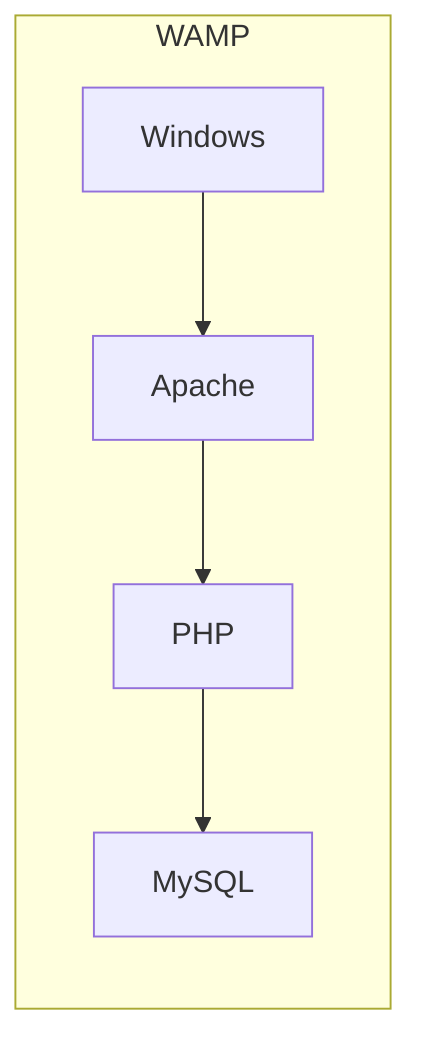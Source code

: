 flowchart LR
  subgraph WAMP
    OS[Windows] --> Web[Apache]
    Web --> Lang[PHP]
    Lang --> DB[MySQL]
  end